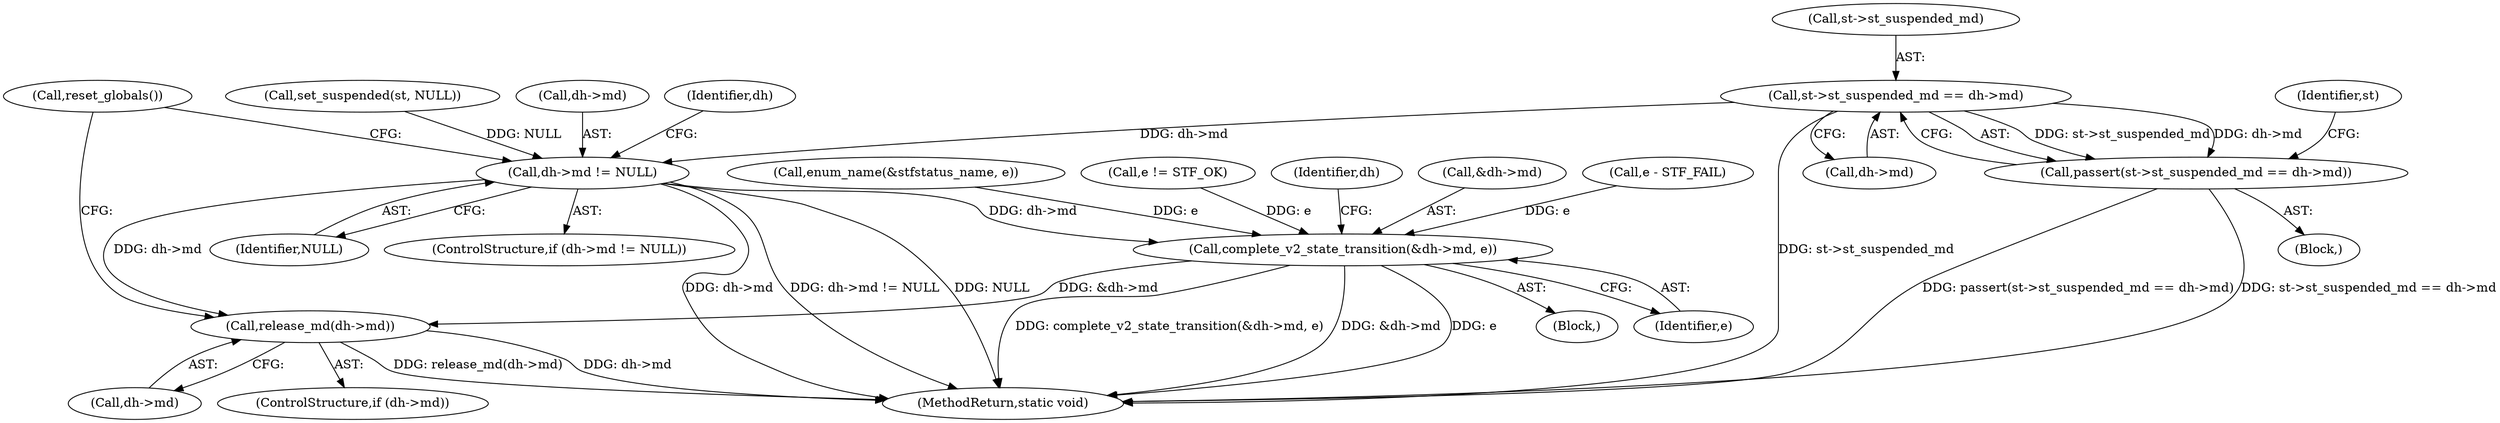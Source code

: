 digraph "0_libreswan_2899351224fe2940aec37d7656e1e392c0fe07f0_0@pointer" {
"1000161" [label="(Call,st->st_suspended_md == dh->md)"];
"1000160" [label="(Call,passert(st->st_suspended_md == dh->md))"];
"1000213" [label="(Call,dh->md != NULL)"];
"1000219" [label="(Call,complete_v2_state_transition(&dh->md, e))"];
"1000229" [label="(Call,release_md(dh->md))"];
"1000224" [label="(Identifier,e)"];
"1000227" [label="(Identifier,dh)"];
"1000161" [label="(Call,st->st_suspended_md == dh->md)"];
"1000220" [label="(Call,&dh->md)"];
"1000168" [label="(Call,set_suspended(st, NULL))"];
"1000218" [label="(Block,)"];
"1000212" [label="(ControlStructure,if (dh->md != NULL))"];
"1000230" [label="(Call,dh->md)"];
"1000191" [label="(Call,e - STF_FAIL)"];
"1000162" [label="(Call,st->st_suspended_md)"];
"1000219" [label="(Call,complete_v2_state_transition(&dh->md, e))"];
"1000217" [label="(Identifier,NULL)"];
"1000234" [label="(MethodReturn,static void)"];
"1000214" [label="(Call,dh->md)"];
"1000229" [label="(Call,release_md(dh->md))"];
"1000213" [label="(Call,dh->md != NULL)"];
"1000233" [label="(Call,reset_globals())"];
"1000107" [label="(Block,)"];
"1000225" [label="(ControlStructure,if (dh->md))"];
"1000208" [label="(Call,enum_name(&stfstatus_name, e))"];
"1000160" [label="(Call,passert(st->st_suspended_md == dh->md))"];
"1000202" [label="(Call,e != STF_OK)"];
"1000222" [label="(Identifier,dh)"];
"1000169" [label="(Identifier,st)"];
"1000165" [label="(Call,dh->md)"];
"1000161" -> "1000160"  [label="AST: "];
"1000161" -> "1000165"  [label="CFG: "];
"1000162" -> "1000161"  [label="AST: "];
"1000165" -> "1000161"  [label="AST: "];
"1000160" -> "1000161"  [label="CFG: "];
"1000161" -> "1000234"  [label="DDG: st->st_suspended_md"];
"1000161" -> "1000160"  [label="DDG: st->st_suspended_md"];
"1000161" -> "1000160"  [label="DDG: dh->md"];
"1000161" -> "1000213"  [label="DDG: dh->md"];
"1000160" -> "1000107"  [label="AST: "];
"1000169" -> "1000160"  [label="CFG: "];
"1000160" -> "1000234"  [label="DDG: passert(st->st_suspended_md == dh->md)"];
"1000160" -> "1000234"  [label="DDG: st->st_suspended_md == dh->md"];
"1000213" -> "1000212"  [label="AST: "];
"1000213" -> "1000217"  [label="CFG: "];
"1000214" -> "1000213"  [label="AST: "];
"1000217" -> "1000213"  [label="AST: "];
"1000222" -> "1000213"  [label="CFG: "];
"1000233" -> "1000213"  [label="CFG: "];
"1000213" -> "1000234"  [label="DDG: NULL"];
"1000213" -> "1000234"  [label="DDG: dh->md"];
"1000213" -> "1000234"  [label="DDG: dh->md != NULL"];
"1000168" -> "1000213"  [label="DDG: NULL"];
"1000213" -> "1000219"  [label="DDG: dh->md"];
"1000213" -> "1000229"  [label="DDG: dh->md"];
"1000219" -> "1000218"  [label="AST: "];
"1000219" -> "1000224"  [label="CFG: "];
"1000220" -> "1000219"  [label="AST: "];
"1000224" -> "1000219"  [label="AST: "];
"1000227" -> "1000219"  [label="CFG: "];
"1000219" -> "1000234"  [label="DDG: complete_v2_state_transition(&dh->md, e)"];
"1000219" -> "1000234"  [label="DDG: &dh->md"];
"1000219" -> "1000234"  [label="DDG: e"];
"1000202" -> "1000219"  [label="DDG: e"];
"1000208" -> "1000219"  [label="DDG: e"];
"1000191" -> "1000219"  [label="DDG: e"];
"1000219" -> "1000229"  [label="DDG: &dh->md"];
"1000229" -> "1000225"  [label="AST: "];
"1000229" -> "1000230"  [label="CFG: "];
"1000230" -> "1000229"  [label="AST: "];
"1000233" -> "1000229"  [label="CFG: "];
"1000229" -> "1000234"  [label="DDG: release_md(dh->md)"];
"1000229" -> "1000234"  [label="DDG: dh->md"];
}
